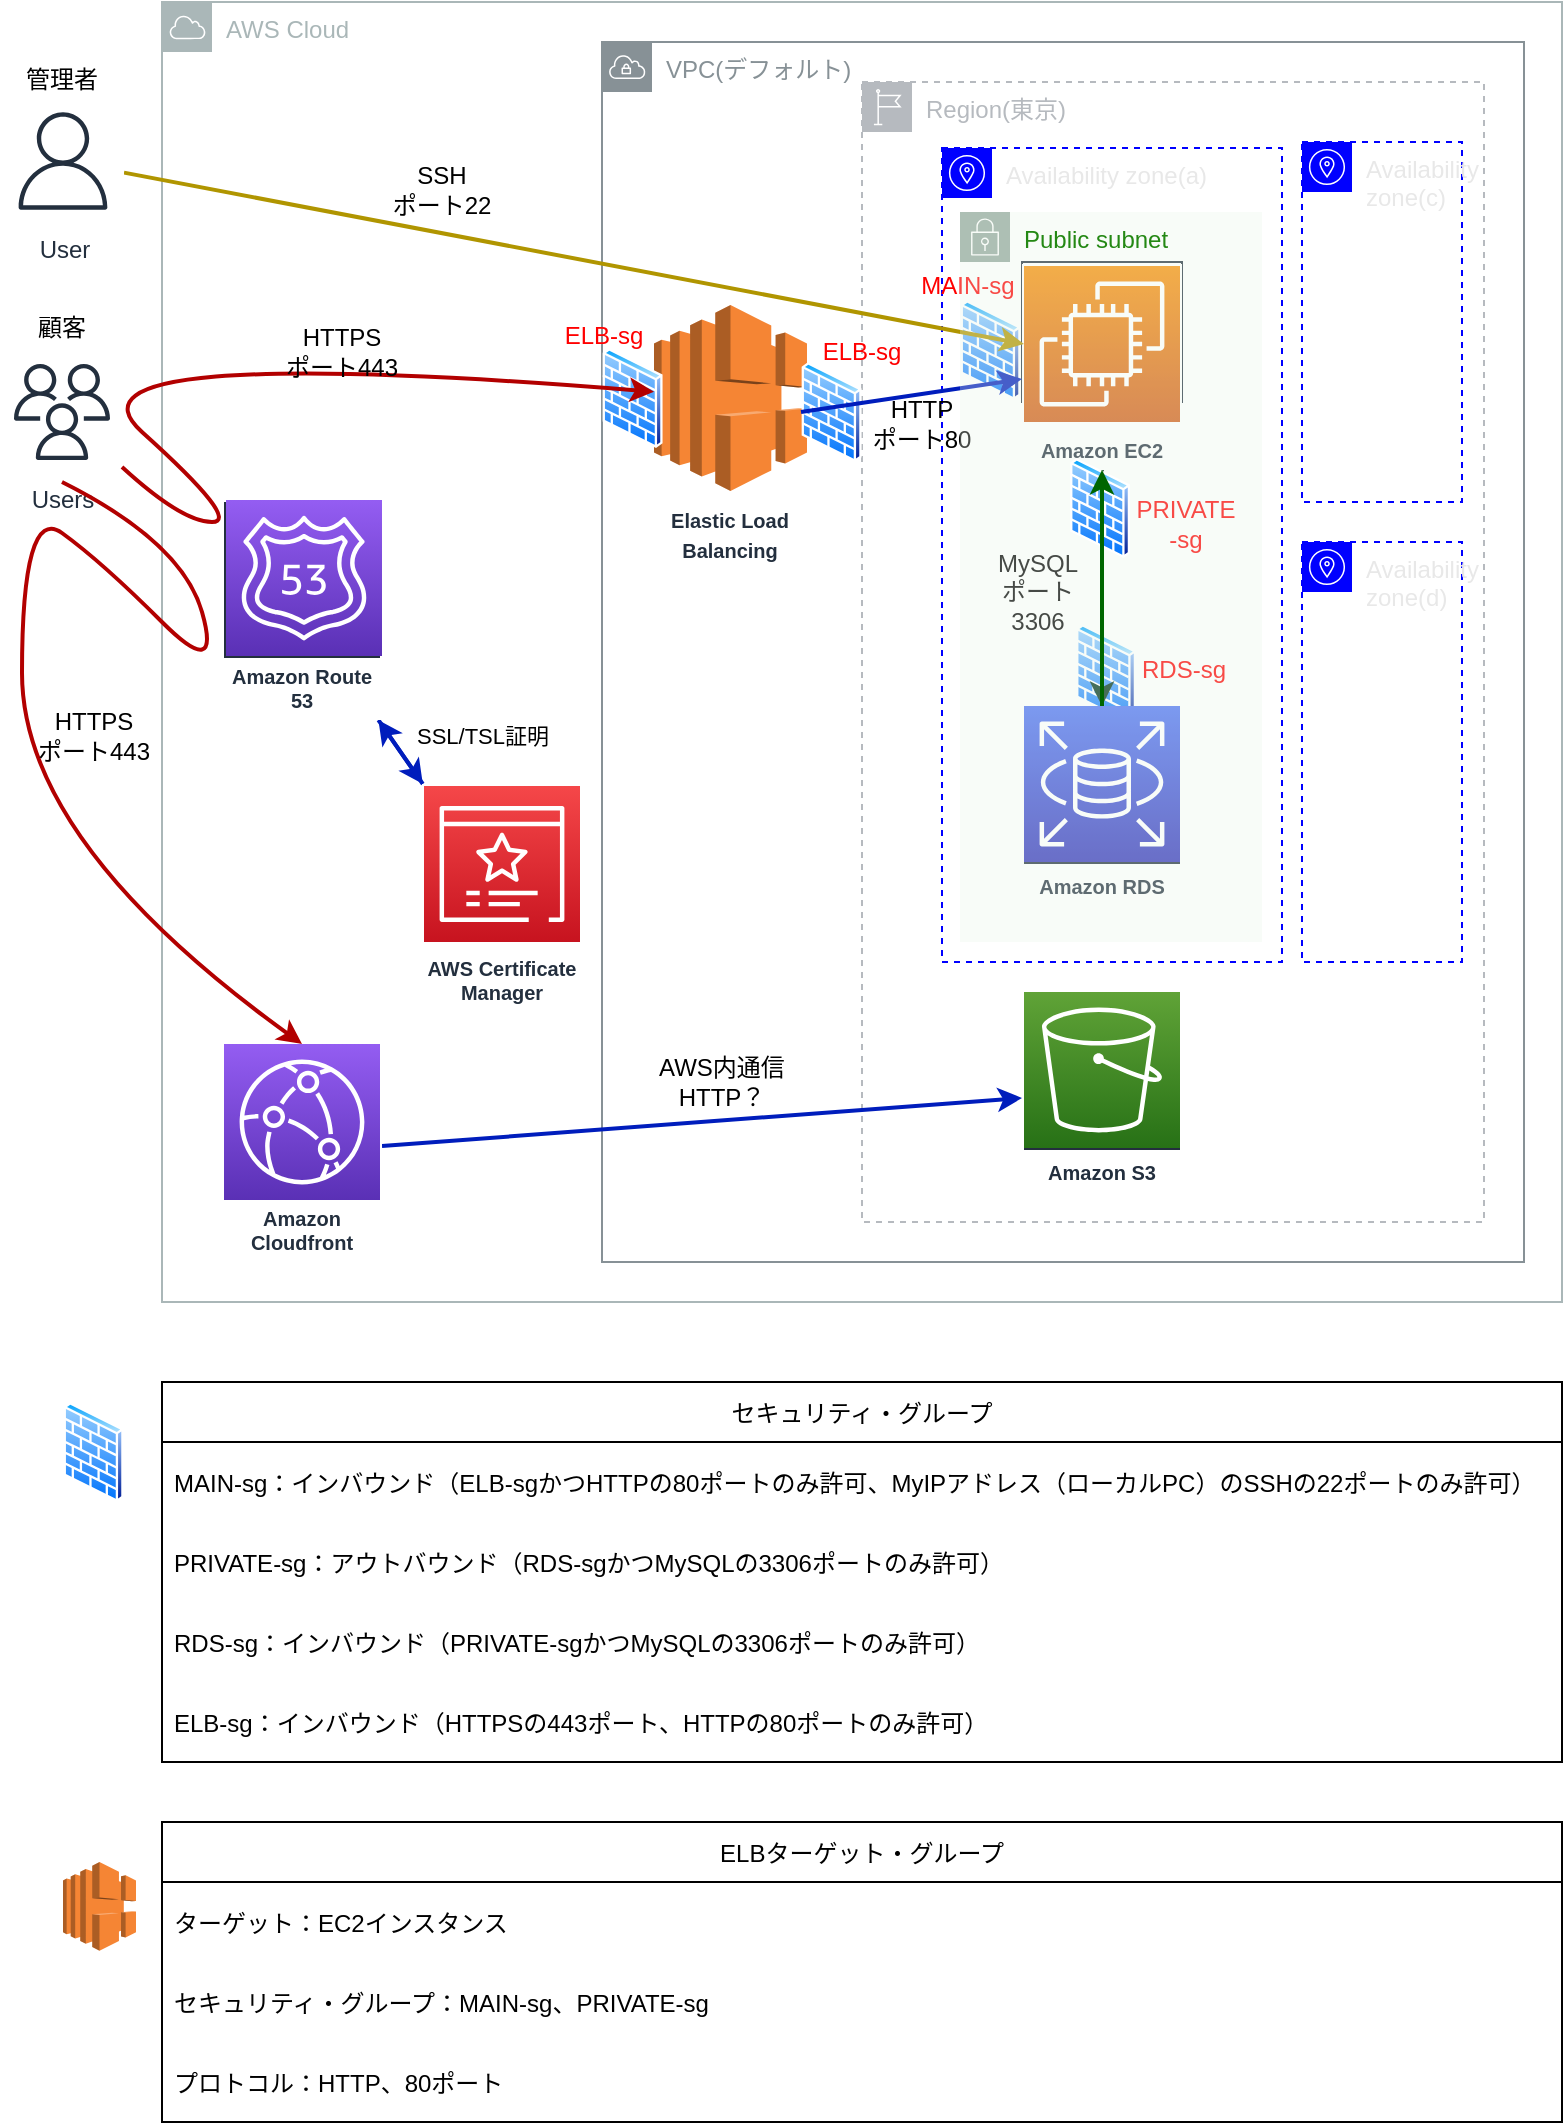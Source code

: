 <mxfile>
    <diagram id="dm2PWkYL3sp4k0YswSIr" name="Page-1">
        <mxGraphModel dx="990" dy="613" grid="1" gridSize="10" guides="1" tooltips="1" connect="1" arrows="1" fold="1" page="1" pageScale="1" pageWidth="827" pageHeight="1169" math="0" shadow="0">
            <root>
                <mxCell id="0"/>
                <mxCell id="1" parent="0"/>
                <mxCell id="26" value="Region(東京)" style="sketch=0;outlineConnect=0;gradientColor=none;html=1;whiteSpace=wrap;fontSize=12;fontStyle=0;shape=mxgraph.aws4.group;grIcon=mxgraph.aws4.group_region;strokeColor=#B6BABF;fillColor=none;verticalAlign=top;align=left;spacingLeft=30;fontColor=#B6BABF;dashed=1;" vertex="1" parent="1">
                    <mxGeometry x="450" y="60" width="311" height="570" as="geometry"/>
                </mxCell>
                <mxCell id="28" value="Availability zone(a)" style="sketch=0;outlineConnect=0;gradientColor=none;html=1;whiteSpace=wrap;fontSize=12;fontStyle=0;shape=mxgraph.aws4.group;grIcon=mxgraph.aws4.group_availability_zone;strokeColor=#0000FF;fillColor=none;verticalAlign=top;align=left;spacingLeft=30;fontColor=#E8E8E8;dashed=1;" vertex="1" parent="1">
                    <mxGeometry x="490" y="93" width="170" height="407" as="geometry"/>
                </mxCell>
                <mxCell id="81" value="" style="aspect=fixed;perimeter=ellipsePerimeter;html=1;align=center;shadow=0;dashed=0;spacingTop=3;image;image=img/lib/active_directory/firewall.svg;labelBackgroundColor=none;" vertex="1" parent="1">
                    <mxGeometry x="556.75" y="331" width="30.5" height="50" as="geometry"/>
                </mxCell>
                <mxCell id="79" value="" style="aspect=fixed;perimeter=ellipsePerimeter;html=1;align=center;shadow=0;dashed=0;spacingTop=3;image;image=img/lib/active_directory/firewall.svg;labelBackgroundColor=none;" vertex="1" parent="1">
                    <mxGeometry x="499" y="169" width="30.5" height="50" as="geometry"/>
                </mxCell>
                <mxCell id="42" value="" style="whiteSpace=wrap;html=1;verticalAlign=top;fillColor=#ffffff;strokeColor=#232F3E;fontColor=#232F3E;sketch=0;gradientColor=none;dashed=0;fontStyle=0;" vertex="1" parent="1">
                    <mxGeometry x="530" y="150" width="80" height="70" as="geometry"/>
                </mxCell>
                <mxCell id="31" value="AWS Cloud" style="sketch=0;outlineConnect=0;gradientColor=none;html=1;whiteSpace=wrap;fontSize=12;fontStyle=0;shape=mxgraph.aws4.group;grIcon=mxgraph.aws4.group_aws_cloud;strokeColor=#AAB7B8;fillColor=none;verticalAlign=top;align=left;spacingLeft=30;fontColor=#AAB7B8;dashed=0;" vertex="1" parent="1">
                    <mxGeometry x="100" y="20" width="700" height="650" as="geometry"/>
                </mxCell>
                <mxCell id="27" value="VPC(デフォルト)" style="sketch=0;outlineConnect=0;gradientColor=none;html=1;whiteSpace=wrap;fontSize=12;fontStyle=0;shape=mxgraph.aws4.group;grIcon=mxgraph.aws4.group_vpc;strokeColor=#879196;fillColor=none;verticalAlign=top;align=left;spacingLeft=30;fontColor=#879196;dashed=0;" vertex="1" parent="1">
                    <mxGeometry x="320" y="40" width="461" height="610" as="geometry"/>
                </mxCell>
                <mxCell id="55" style="edgeStyle=none;html=1;fillColor=#d80073;strokeColor=#00331A;entryX=0.5;entryY=0;entryDx=0;entryDy=0;entryPerimeter=0;strokeWidth=2;" edge="1" parent="1" source="4" target="72">
                    <mxGeometry relative="1" as="geometry">
                        <mxPoint x="570" y="350" as="targetPoint"/>
                    </mxGeometry>
                </mxCell>
                <mxCell id="4" value="Amazon EC2" style="sketch=0;outlineConnect=0;fontColor=#232F3E;gradientColor=none;strokeColor=#ffffff;fillColor=#232F3E;dashed=0;verticalLabelPosition=middle;verticalAlign=bottom;align=center;html=1;whiteSpace=wrap;fontSize=10;fontStyle=1;spacing=3;shape=mxgraph.aws4.productIcon;prIcon=mxgraph.aws4.ec2;" vertex="1" parent="1">
                    <mxGeometry x="530" y="151" width="80" height="103" as="geometry"/>
                </mxCell>
                <mxCell id="6" value="Amazon S3" style="sketch=0;outlineConnect=0;fontColor=#232F3E;gradientColor=none;strokeColor=#ffffff;fillColor=#232F3E;dashed=0;verticalLabelPosition=middle;verticalAlign=bottom;align=center;html=1;whiteSpace=wrap;fontSize=10;fontStyle=1;spacing=3;shape=mxgraph.aws4.productIcon;prIcon=mxgraph.aws4.s3;" vertex="1" parent="1">
                    <mxGeometry x="530" y="515" width="80" height="100" as="geometry"/>
                </mxCell>
                <mxCell id="60" style="edgeStyle=none;html=1;fillColor=#0050ef;strokeColor=#001DBC;strokeWidth=2;" edge="1" parent="1" source="7" target="6">
                    <mxGeometry relative="1" as="geometry"/>
                </mxCell>
                <mxCell id="7" value="Amazon Cloudfront" style="sketch=0;outlineConnect=0;fontColor=#232F3E;gradientColor=none;strokeColor=#ffffff;fillColor=#232F3E;dashed=0;verticalLabelPosition=middle;verticalAlign=bottom;align=center;html=1;whiteSpace=wrap;fontSize=10;fontStyle=1;spacing=3;shape=mxgraph.aws4.productIcon;prIcon=mxgraph.aws4.cloudfront;" vertex="1" parent="1">
                    <mxGeometry x="130" y="540" width="80" height="110" as="geometry"/>
                </mxCell>
                <mxCell id="52" style="edgeStyle=none;html=1;fillColor=#0050ef;strokeColor=#001DBC;strokeWidth=2;" edge="1" parent="1" source="24" target="32">
                    <mxGeometry relative="1" as="geometry"/>
                </mxCell>
                <mxCell id="53" value="SSL/TSL証明" style="edgeLabel;html=1;align=center;verticalAlign=middle;resizable=0;points=[];" vertex="1" connectable="0" parent="52">
                    <mxGeometry x="0.314" y="-2" relative="1" as="geometry">
                        <mxPoint x="39" y="-14" as="offset"/>
                    </mxGeometry>
                </mxCell>
                <mxCell id="24" value="Amazon Route 53" style="sketch=0;outlineConnect=0;fontColor=#232F3E;gradientColor=none;strokeColor=#ffffff;fillColor=#232F3E;dashed=0;verticalLabelPosition=middle;verticalAlign=bottom;align=center;html=1;whiteSpace=wrap;fontSize=10;fontStyle=1;spacing=3;shape=mxgraph.aws4.productIcon;prIcon=mxgraph.aws4.route_53;" vertex="1" parent="1">
                    <mxGeometry x="130" y="269" width="80" height="110" as="geometry"/>
                </mxCell>
                <mxCell id="43" value="" style="edgeStyle=none;html=1;fillColor=#e3c800;strokeColor=#B09500;entryX=0;entryY=0.5;entryDx=0;entryDy=0;entryPerimeter=0;strokeWidth=2;" edge="1" parent="1" source="25" target="70">
                    <mxGeometry relative="1" as="geometry"/>
                </mxCell>
                <mxCell id="25" value="User" style="sketch=0;outlineConnect=0;fontColor=#232F3E;gradientColor=none;strokeColor=#232F3E;fillColor=#ffffff;dashed=0;verticalLabelPosition=bottom;verticalAlign=top;align=center;html=1;fontSize=12;fontStyle=0;aspect=fixed;shape=mxgraph.aws4.resourceIcon;resIcon=mxgraph.aws4.user;" vertex="1" parent="1">
                    <mxGeometry x="20" y="69" width="61" height="61" as="geometry"/>
                </mxCell>
                <mxCell id="29" value="Availability zone(c)" style="sketch=0;outlineConnect=0;gradientColor=none;html=1;whiteSpace=wrap;fontSize=12;fontStyle=0;shape=mxgraph.aws4.group;grIcon=mxgraph.aws4.group_availability_zone;strokeColor=#0000FF;fillColor=none;verticalAlign=top;align=left;spacingLeft=30;fontColor=#E8E8E8;dashed=1;" vertex="1" parent="1">
                    <mxGeometry x="670" y="90" width="80" height="180" as="geometry"/>
                </mxCell>
                <mxCell id="30" value="Availability zone(d)" style="sketch=0;outlineConnect=0;gradientColor=none;html=1;whiteSpace=wrap;fontSize=12;fontStyle=0;shape=mxgraph.aws4.group;grIcon=mxgraph.aws4.group_availability_zone;strokeColor=#0000FF;fillColor=none;verticalAlign=top;align=left;spacingLeft=30;fontColor=#E8E8E8;dashed=1;" vertex="1" parent="1">
                    <mxGeometry x="670" y="290" width="80" height="210" as="geometry"/>
                </mxCell>
                <mxCell id="54" style="edgeStyle=none;html=1;fillColor=#0050ef;strokeColor=#001DBC;strokeWidth=2;" edge="1" parent="1" source="32" target="24">
                    <mxGeometry relative="1" as="geometry"/>
                </mxCell>
                <mxCell id="32" value="AWS Certificate Manager" style="sketch=0;outlineConnect=0;fontColor=#232F3E;gradientColor=none;strokeColor=#ffffff;fillColor=#232F3E;dashed=0;verticalLabelPosition=middle;verticalAlign=bottom;align=center;html=1;whiteSpace=wrap;fontSize=10;fontStyle=1;spacing=3;shape=mxgraph.aws4.productIcon;prIcon=mxgraph.aws4.certificate_manager_3;" vertex="1" parent="1">
                    <mxGeometry x="230" y="411" width="80" height="114" as="geometry"/>
                </mxCell>
                <mxCell id="34" value="Users" style="sketch=0;outlineConnect=0;fontColor=#232F3E;gradientColor=none;strokeColor=#232F3E;fillColor=#ffffff;dashed=0;verticalLabelPosition=bottom;verticalAlign=top;align=center;html=1;fontSize=12;fontStyle=0;aspect=fixed;shape=mxgraph.aws4.resourceIcon;resIcon=mxgraph.aws4.users;" vertex="1" parent="1">
                    <mxGeometry x="20" y="195" width="60" height="60" as="geometry"/>
                </mxCell>
                <mxCell id="44" value="SSH&lt;br&gt;ポート22" style="text;html=1;strokeColor=none;fillColor=none;align=center;verticalAlign=middle;whiteSpace=wrap;rounded=0;" vertex="1" parent="1">
                    <mxGeometry x="210" y="99" width="60" height="30" as="geometry"/>
                </mxCell>
                <mxCell id="63" value="MySQL&lt;br&gt;ポート3306" style="text;html=1;strokeColor=none;fillColor=none;align=center;verticalAlign=middle;whiteSpace=wrap;rounded=0;" vertex="1" parent="1">
                    <mxGeometry x="508" y="294" width="60" height="41" as="geometry"/>
                </mxCell>
                <mxCell id="66" value="AWS内通信HTTP？" style="text;html=1;strokeColor=none;fillColor=none;align=center;verticalAlign=middle;whiteSpace=wrap;rounded=0;" vertex="1" parent="1">
                    <mxGeometry x="340" y="535" width="80" height="50" as="geometry"/>
                </mxCell>
                <mxCell id="68" value="" style="sketch=0;points=[[0,0,0],[0.25,0,0],[0.5,0,0],[0.75,0,0],[1,0,0],[0,1,0],[0.25,1,0],[0.5,1,0],[0.75,1,0],[1,1,0],[0,0.25,0],[0,0.5,0],[0,0.75,0],[1,0.25,0],[1,0.5,0],[1,0.75,0]];outlineConnect=0;fontColor=#232F3E;gradientColor=#945DF2;gradientDirection=north;fillColor=#5A30B5;strokeColor=#ffffff;dashed=0;verticalLabelPosition=bottom;verticalAlign=top;align=center;html=1;fontSize=12;fontStyle=0;aspect=fixed;shape=mxgraph.aws4.resourceIcon;resIcon=mxgraph.aws4.route_53;labelBackgroundColor=none;" vertex="1" parent="1">
                    <mxGeometry x="132" y="269" width="78" height="78" as="geometry"/>
                </mxCell>
                <mxCell id="69" value="" style="outlineConnect=0;dashed=0;verticalLabelPosition=bottom;verticalAlign=top;align=center;html=1;shape=mxgraph.aws3.elastic_load_balancing;fillColor=#F58534;gradientColor=none;labelBackgroundColor=none;" vertex="1" parent="1">
                    <mxGeometry x="346" y="171.5" width="76.5" height="93" as="geometry"/>
                </mxCell>
                <mxCell id="70" value="" style="sketch=0;points=[[0,0,0],[0.25,0,0],[0.5,0,0],[0.75,0,0],[1,0,0],[0,1,0],[0.25,1,0],[0.5,1,0],[0.75,1,0],[1,1,0],[0,0.25,0],[0,0.5,0],[0,0.75,0],[1,0.25,0],[1,0.5,0],[1,0.75,0]];outlineConnect=0;fontColor=#232F3E;gradientColor=#F78E04;gradientDirection=north;fillColor=#D05C17;strokeColor=#ffffff;dashed=0;verticalLabelPosition=bottom;verticalAlign=top;align=center;html=1;fontSize=12;fontStyle=0;aspect=fixed;shape=mxgraph.aws4.resourceIcon;resIcon=mxgraph.aws4.ec2;labelBackgroundColor=none;" vertex="1" parent="1">
                    <mxGeometry x="531" y="152" width="78" height="78" as="geometry"/>
                </mxCell>
                <mxCell id="73" value="" style="sketch=0;points=[[0,0,0],[0.25,0,0],[0.5,0,0],[0.75,0,0],[1,0,0],[0,1,0],[0.25,1,0],[0.5,1,0],[0.75,1,0],[1,1,0],[0,0.25,0],[0,0.5,0],[0,0.75,0],[1,0.25,0],[1,0.5,0],[1,0.75,0]];outlineConnect=0;fontColor=#232F3E;gradientColor=#60A337;gradientDirection=north;fillColor=#277116;strokeColor=#ffffff;dashed=0;verticalLabelPosition=bottom;verticalAlign=top;align=center;html=1;fontSize=12;fontStyle=0;aspect=fixed;shape=mxgraph.aws4.resourceIcon;resIcon=mxgraph.aws4.s3;labelBackgroundColor=none;" vertex="1" parent="1">
                    <mxGeometry x="531" y="515" width="78" height="78" as="geometry"/>
                </mxCell>
                <mxCell id="74" value="" style="sketch=0;points=[[0,0,0],[0.25,0,0],[0.5,0,0],[0.75,0,0],[1,0,0],[0,1,0],[0.25,1,0],[0.5,1,0],[0.75,1,0],[1,1,0],[0,0.25,0],[0,0.5,0],[0,0.75,0],[1,0.25,0],[1,0.5,0],[1,0.75,0]];outlineConnect=0;fontColor=#232F3E;gradientColor=#945DF2;gradientDirection=north;fillColor=#5A30B5;strokeColor=#ffffff;dashed=0;verticalLabelPosition=bottom;verticalAlign=top;align=center;html=1;fontSize=12;fontStyle=0;aspect=fixed;shape=mxgraph.aws4.resourceIcon;resIcon=mxgraph.aws4.cloudfront;labelBackgroundColor=none;" vertex="1" parent="1">
                    <mxGeometry x="131" y="541" width="78" height="78" as="geometry"/>
                </mxCell>
                <mxCell id="75" value="" style="sketch=0;points=[[0,0,0],[0.25,0,0],[0.5,0,0],[0.75,0,0],[1,0,0],[0,1,0],[0.25,1,0],[0.5,1,0],[0.75,1,0],[1,1,0],[0,0.25,0],[0,0.5,0],[0,0.75,0],[1,0.25,0],[1,0.5,0],[1,0.75,0]];outlineConnect=0;fontColor=#232F3E;gradientColor=#F54749;gradientDirection=north;fillColor=#C7131F;strokeColor=#ffffff;dashed=0;verticalLabelPosition=bottom;verticalAlign=top;align=center;html=1;fontSize=12;fontStyle=0;aspect=fixed;shape=mxgraph.aws4.resourceIcon;resIcon=mxgraph.aws4.certificate_manager_3;labelBackgroundColor=none;" vertex="1" parent="1">
                    <mxGeometry x="231" y="412" width="78" height="78" as="geometry"/>
                </mxCell>
                <mxCell id="76" value="顧客" style="text;html=1;strokeColor=none;fillColor=none;align=center;verticalAlign=middle;whiteSpace=wrap;rounded=0;" vertex="1" parent="1">
                    <mxGeometry x="25" y="173" width="50" height="20" as="geometry"/>
                </mxCell>
                <mxCell id="77" value="管理者" style="text;html=1;strokeColor=none;fillColor=none;align=center;verticalAlign=middle;whiteSpace=wrap;rounded=0;" vertex="1" parent="1">
                    <mxGeometry x="25" y="49" width="50" height="20" as="geometry"/>
                </mxCell>
                <mxCell id="84" value="" style="aspect=fixed;perimeter=ellipsePerimeter;html=1;align=center;shadow=0;dashed=0;spacingTop=3;image;image=img/lib/active_directory/firewall.svg;labelBackgroundColor=none;" vertex="1" parent="1">
                    <mxGeometry x="320" y="193" width="30.5" height="50" as="geometry"/>
                </mxCell>
                <mxCell id="83" value="" style="curved=1;endArrow=classic;html=1;fillColor=#e51400;strokeColor=#B20000;strokeWidth=2;" edge="1" parent="1" source="34" target="69">
                    <mxGeometry width="50" height="50" relative="1" as="geometry">
                        <mxPoint x="370" y="410" as="sourcePoint"/>
                        <mxPoint x="330" y="225" as="targetPoint"/>
                        <Array as="points">
                            <mxPoint x="110" y="280"/>
                            <mxPoint x="140" y="280"/>
                            <mxPoint x="40" y="190"/>
                        </Array>
                    </mxGeometry>
                </mxCell>
                <mxCell id="82" value="HTTPS&lt;br&gt;ポート443" style="text;html=1;strokeColor=none;fillColor=none;align=center;verticalAlign=middle;whiteSpace=wrap;rounded=0;" vertex="1" parent="1">
                    <mxGeometry x="160" y="170" width="60" height="50" as="geometry"/>
                </mxCell>
                <mxCell id="90" value="" style="aspect=fixed;perimeter=ellipsePerimeter;html=1;align=center;shadow=0;dashed=0;spacingTop=3;image;image=img/lib/active_directory/firewall.svg;labelBackgroundColor=none;" vertex="1" parent="1">
                    <mxGeometry x="419.5" y="200" width="30.5" height="50" as="geometry"/>
                </mxCell>
                <mxCell id="64" value="HTTP&lt;br&gt;ポート80" style="text;html=1;strokeColor=none;fillColor=none;align=center;verticalAlign=middle;whiteSpace=wrap;rounded=0;" vertex="1" parent="1">
                    <mxGeometry x="450" y="206" width="60" height="50" as="geometry"/>
                </mxCell>
                <mxCell id="49" style="edgeStyle=none;html=1;fillColor=#0050ef;strokeColor=#001DBC;startArrow=none;exitX=0;exitY=0.5;exitDx=0;exitDy=0;strokeWidth=2;" edge="1" parent="1" source="90" target="4">
                    <mxGeometry relative="1" as="geometry">
                        <mxPoint x="510" y="185.333" as="sourcePoint"/>
                    </mxGeometry>
                </mxCell>
                <mxCell id="92" value="セキュリティ・グループ" style="swimlane;fontStyle=0;childLayout=stackLayout;horizontal=1;startSize=30;horizontalStack=0;resizeParent=1;resizeParentMax=0;resizeLast=0;collapsible=1;marginBottom=0;labelBackgroundColor=none;" vertex="1" parent="1">
                    <mxGeometry x="100" y="710" width="700" height="190" as="geometry">
                        <mxRectangle x="100" y="710" width="160" height="30" as="alternateBounds"/>
                    </mxGeometry>
                </mxCell>
                <mxCell id="93" value="MAIN-sg：インバウンド（ELB-sgかつHTTPの80ポートのみ許可、MyIPアドレス（ローカルPC）のSSHの22ポートのみ許可）" style="text;strokeColor=none;fillColor=none;align=left;verticalAlign=middle;spacingLeft=4;spacingRight=4;overflow=hidden;points=[[0,0.5],[1,0.5]];portConstraint=eastwest;rotatable=0;labelBackgroundColor=none;" vertex="1" parent="92">
                    <mxGeometry y="30" width="700" height="40" as="geometry"/>
                </mxCell>
                <mxCell id="94" value="PRIVATE-sg：アウトバウンド（RDS-sgかつMySQLの3306ポートのみ許可）" style="text;strokeColor=none;fillColor=none;align=left;verticalAlign=middle;spacingLeft=4;spacingRight=4;overflow=hidden;points=[[0,0.5],[1,0.5]];portConstraint=eastwest;rotatable=0;labelBackgroundColor=none;" vertex="1" parent="92">
                    <mxGeometry y="70" width="700" height="40" as="geometry"/>
                </mxCell>
                <mxCell id="95" value="RDS-sg：インバウンド（PRIVATE-sgかつMySQLの3306ポートのみ許可）" style="text;strokeColor=none;fillColor=none;align=left;verticalAlign=middle;spacingLeft=4;spacingRight=4;overflow=hidden;points=[[0,0.5],[1,0.5]];portConstraint=eastwest;rotatable=0;labelBackgroundColor=none;" vertex="1" parent="92">
                    <mxGeometry y="110" width="700" height="40" as="geometry"/>
                </mxCell>
                <mxCell id="108" value="ELB-sg：インバウンド（HTTPSの443ポート、HTTPの80ポートのみ許可）" style="text;strokeColor=none;fillColor=none;align=left;verticalAlign=middle;spacingLeft=4;spacingRight=4;overflow=hidden;points=[[0,0.5],[1,0.5]];portConstraint=eastwest;rotatable=0;labelBackgroundColor=none;" vertex="1" parent="92">
                    <mxGeometry y="150" width="700" height="40" as="geometry"/>
                </mxCell>
                <mxCell id="96" value="&lt;font color=&quot;#ff0000&quot;&gt;PRIVATE&lt;br&gt;-sg&lt;/font&gt;" style="text;html=1;strokeColor=none;fillColor=none;align=center;verticalAlign=middle;whiteSpace=wrap;rounded=0;labelBackgroundColor=none;" vertex="1" parent="1">
                    <mxGeometry x="582.25" y="266" width="60" height="30" as="geometry"/>
                </mxCell>
                <mxCell id="98" value="&lt;font color=&quot;#ff0000&quot;&gt;ELB-sg&lt;/font&gt;" style="text;html=1;strokeColor=none;fillColor=none;align=center;verticalAlign=middle;whiteSpace=wrap;rounded=0;labelBackgroundColor=none;" vertex="1" parent="1">
                    <mxGeometry x="420" y="180" width="60" height="30" as="geometry"/>
                </mxCell>
                <mxCell id="99" value="&lt;font color=&quot;#ff0000&quot;&gt;ELB-sg&lt;/font&gt;" style="text;html=1;strokeColor=none;fillColor=none;align=center;verticalAlign=middle;whiteSpace=wrap;rounded=0;labelBackgroundColor=none;" vertex="1" parent="1">
                    <mxGeometry x="290.5" y="171.5" width="60" height="30" as="geometry"/>
                </mxCell>
                <mxCell id="100" value="&lt;font color=&quot;#ff0000&quot;&gt;MAIN-sg&lt;/font&gt;" style="text;html=1;strokeColor=none;fillColor=none;align=center;verticalAlign=middle;whiteSpace=wrap;rounded=0;labelBackgroundColor=none;" vertex="1" parent="1">
                    <mxGeometry x="473" y="147" width="60" height="30" as="geometry"/>
                </mxCell>
                <mxCell id="91" value="" style="aspect=fixed;perimeter=ellipsePerimeter;html=1;align=center;shadow=0;dashed=0;spacingTop=3;image;image=img/lib/active_directory/firewall.svg;labelBackgroundColor=none;" vertex="1" parent="1">
                    <mxGeometry x="50.5" y="720" width="30.5" height="50" as="geometry"/>
                </mxCell>
                <mxCell id="110" value="" style="curved=1;endArrow=classic;html=1;fontColor=#FF0000;entryX=0.5;entryY=0;entryDx=0;entryDy=0;entryPerimeter=0;fillColor=#e51400;strokeColor=#B20000;strokeWidth=2;" edge="1" parent="1" target="74">
                    <mxGeometry width="50" height="50" relative="1" as="geometry">
                        <mxPoint x="50" y="260" as="sourcePoint"/>
                        <mxPoint x="420" y="480" as="targetPoint"/>
                        <Array as="points">
                            <mxPoint x="110" y="290"/>
                            <mxPoint x="130" y="360"/>
                            <mxPoint x="70" y="300"/>
                            <mxPoint x="30" y="271"/>
                            <mxPoint x="30" y="440"/>
                        </Array>
                    </mxGeometry>
                </mxCell>
                <mxCell id="113" value="HTTPS&lt;br&gt;ポート443" style="text;html=1;strokeColor=none;fillColor=none;align=center;verticalAlign=middle;whiteSpace=wrap;rounded=0;" vertex="1" parent="1">
                    <mxGeometry x="35.75" y="362" width="60" height="50" as="geometry"/>
                </mxCell>
                <mxCell id="118" value="ELBターゲット・グループ" style="swimlane;fontStyle=0;childLayout=stackLayout;horizontal=1;startSize=30;horizontalStack=0;resizeParent=1;resizeParentMax=0;resizeLast=0;collapsible=1;marginBottom=0;labelBackgroundColor=none;" vertex="1" parent="1">
                    <mxGeometry x="100" y="930" width="700" height="150" as="geometry">
                        <mxRectangle x="100" y="710" width="160" height="30" as="alternateBounds"/>
                    </mxGeometry>
                </mxCell>
                <mxCell id="119" value="ターゲット：EC2インスタンス" style="text;strokeColor=none;fillColor=none;align=left;verticalAlign=middle;spacingLeft=4;spacingRight=4;overflow=hidden;points=[[0,0.5],[1,0.5]];portConstraint=eastwest;rotatable=0;labelBackgroundColor=none;" vertex="1" parent="118">
                    <mxGeometry y="30" width="700" height="40" as="geometry"/>
                </mxCell>
                <mxCell id="120" value="セキュリティ・グループ：MAIN-sg、PRIVATE-sg" style="text;strokeColor=none;fillColor=none;align=left;verticalAlign=middle;spacingLeft=4;spacingRight=4;overflow=hidden;points=[[0,0.5],[1,0.5]];portConstraint=eastwest;rotatable=0;labelBackgroundColor=none;" vertex="1" parent="118">
                    <mxGeometry y="70" width="700" height="40" as="geometry"/>
                </mxCell>
                <mxCell id="121" value="プロトコル：HTTP、80ポート" style="text;strokeColor=none;fillColor=none;align=left;verticalAlign=middle;spacingLeft=4;spacingRight=4;overflow=hidden;points=[[0,0.5],[1,0.5]];portConstraint=eastwest;rotatable=0;labelBackgroundColor=none;" vertex="1" parent="118">
                    <mxGeometry y="110" width="700" height="40" as="geometry"/>
                </mxCell>
                <mxCell id="124" value="Amazon RDS" style="sketch=0;outlineConnect=0;fontColor=#232F3E;gradientColor=none;strokeColor=#ffffff;fillColor=#232F3E;dashed=0;verticalLabelPosition=middle;verticalAlign=bottom;align=center;html=1;whiteSpace=wrap;fontSize=10;fontStyle=1;spacing=3;shape=mxgraph.aws4.productIcon;prIcon=mxgraph.aws4.rds;" vertex="1" parent="1">
                    <mxGeometry x="530" y="372" width="80" height="100" as="geometry"/>
                </mxCell>
                <mxCell id="126" value="&lt;font color=&quot;#ff0000&quot;&gt;RDS-sg&lt;/font&gt;" style="text;html=1;strokeColor=none;fillColor=none;align=center;verticalAlign=middle;whiteSpace=wrap;rounded=0;labelBackgroundColor=none;" vertex="1" parent="1">
                    <mxGeometry x="581" y="339" width="60" height="30" as="geometry"/>
                </mxCell>
                <mxCell id="72" value="" style="sketch=0;points=[[0,0,0],[0.25,0,0],[0.5,0,0],[0.75,0,0],[1,0,0],[0,1,0],[0.25,1,0],[0.5,1,0],[0.75,1,0],[1,1,0],[0,0.25,0],[0,0.5,0],[0,0.75,0],[1,0.25,0],[1,0.5,0],[1,0.75,0]];outlineConnect=0;fontColor=#232F3E;gradientColor=#4D72F3;gradientDirection=north;fillColor=#3334B9;strokeColor=#ffffff;dashed=0;verticalLabelPosition=bottom;verticalAlign=top;align=center;html=1;fontSize=12;fontStyle=0;aspect=fixed;shape=mxgraph.aws4.resourceIcon;resIcon=mxgraph.aws4.rds;labelBackgroundColor=none;" vertex="1" parent="1">
                    <mxGeometry x="531" y="372" width="78" height="78" as="geometry"/>
                </mxCell>
                <mxCell id="128" value="Public subnet" style="points=[[0,0],[0.25,0],[0.5,0],[0.75,0],[1,0],[1,0.25],[1,0.5],[1,0.75],[1,1],[0.75,1],[0.5,1],[0.25,1],[0,1],[0,0.75],[0,0.5],[0,0.25]];outlineConnect=0;gradientColor=none;html=1;whiteSpace=wrap;fontSize=12;fontStyle=0;container=1;pointerEvents=0;collapsible=0;recursiveResize=0;shape=mxgraph.aws4.group;grIcon=mxgraph.aws4.group_security_group;grStroke=0;strokeColor=#00331A;fillColor=#E9F3E6;verticalAlign=top;align=left;spacingLeft=30;fontColor=#248814;dashed=0;shadow=0;labelBackgroundColor=none;labelBorderColor=none;sketch=0;opacity=30;" vertex="1" parent="1">
                    <mxGeometry x="499" y="125" width="151" height="365" as="geometry"/>
                </mxCell>
                <mxCell id="80" value="" style="aspect=fixed;perimeter=ellipsePerimeter;html=1;align=center;shadow=0;dashed=0;spacingTop=3;image;image=img/lib/active_directory/firewall.svg;labelBackgroundColor=none;" vertex="1" parent="128">
                    <mxGeometry x="54.75" y="123" width="30.5" height="50" as="geometry"/>
                </mxCell>
                <mxCell id="85" style="edgeStyle=none;html=1;fillColor=#e51400;strokeColor=#006600;startArrow=none;exitX=0.5;exitY=0;exitDx=0;exitDy=0;exitPerimeter=0;strokeWidth=2;" edge="1" parent="1" source="72" target="4">
                    <mxGeometry relative="1" as="geometry"/>
                </mxCell>
                <mxCell id="130" value="" style="outlineConnect=0;dashed=0;verticalLabelPosition=bottom;verticalAlign=top;align=center;html=1;shape=mxgraph.aws3.elastic_load_balancing;fillColor=#F58534;gradientColor=none;labelBackgroundColor=none;" vertex="1" parent="1">
                    <mxGeometry x="50.5" y="950" width="36.5" height="44.37" as="geometry"/>
                </mxCell>
                <mxCell id="131" value="&lt;span style=&quot;color: rgb(35 , 47 , 62) ; font-size: 10px ; font-weight: 700&quot;&gt;Elastic Load Balancing&lt;/span&gt;" style="text;html=1;strokeColor=#FFFFFF;fillColor=#FFFFFF;align=center;verticalAlign=middle;whiteSpace=wrap;rounded=0;shadow=0;labelBackgroundColor=none;labelBorderColor=none;sketch=0;" vertex="1" parent="1">
                    <mxGeometry x="339.25" y="266" width="90" height="40" as="geometry"/>
                </mxCell>
            </root>
        </mxGraphModel>
    </diagram>
</mxfile>